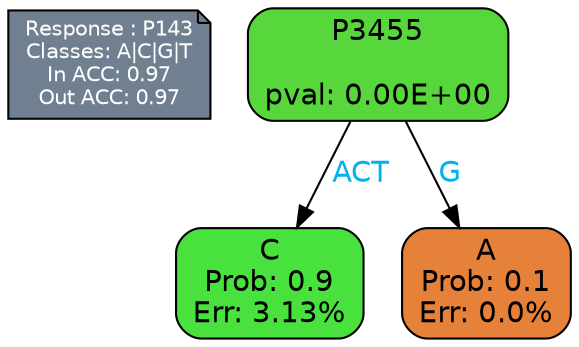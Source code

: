 digraph Tree {
node [shape=box, style="filled, rounded", color="black", fontname=helvetica] ;
graph [ranksep=equally, splines=polylines, bgcolor=transparent, dpi=600] ;
edge [fontname=helvetica] ;
LEGEND [label="Response : P143
Classes: A|C|G|T
In ACC: 0.97
Out ACC: 0.97
",shape=note,align=left,style=filled,fillcolor="slategray",fontcolor="white",fontsize=10];1 [label="P3455

pval: 0.00E+00", fillcolor="#58d73d"] ;
2 [label="C
Prob: 0.9
Err: 3.13%", fillcolor="#49e13e"] ;
3 [label="A
Prob: 0.1
Err: 0.0%", fillcolor="#e58139"] ;
1 -> 2 [label="ACT",fontcolor=deepskyblue2] ;
1 -> 3 [label="G",fontcolor=deepskyblue2] ;
{rank = same; 2;3;}{rank = same; LEGEND;1;}}